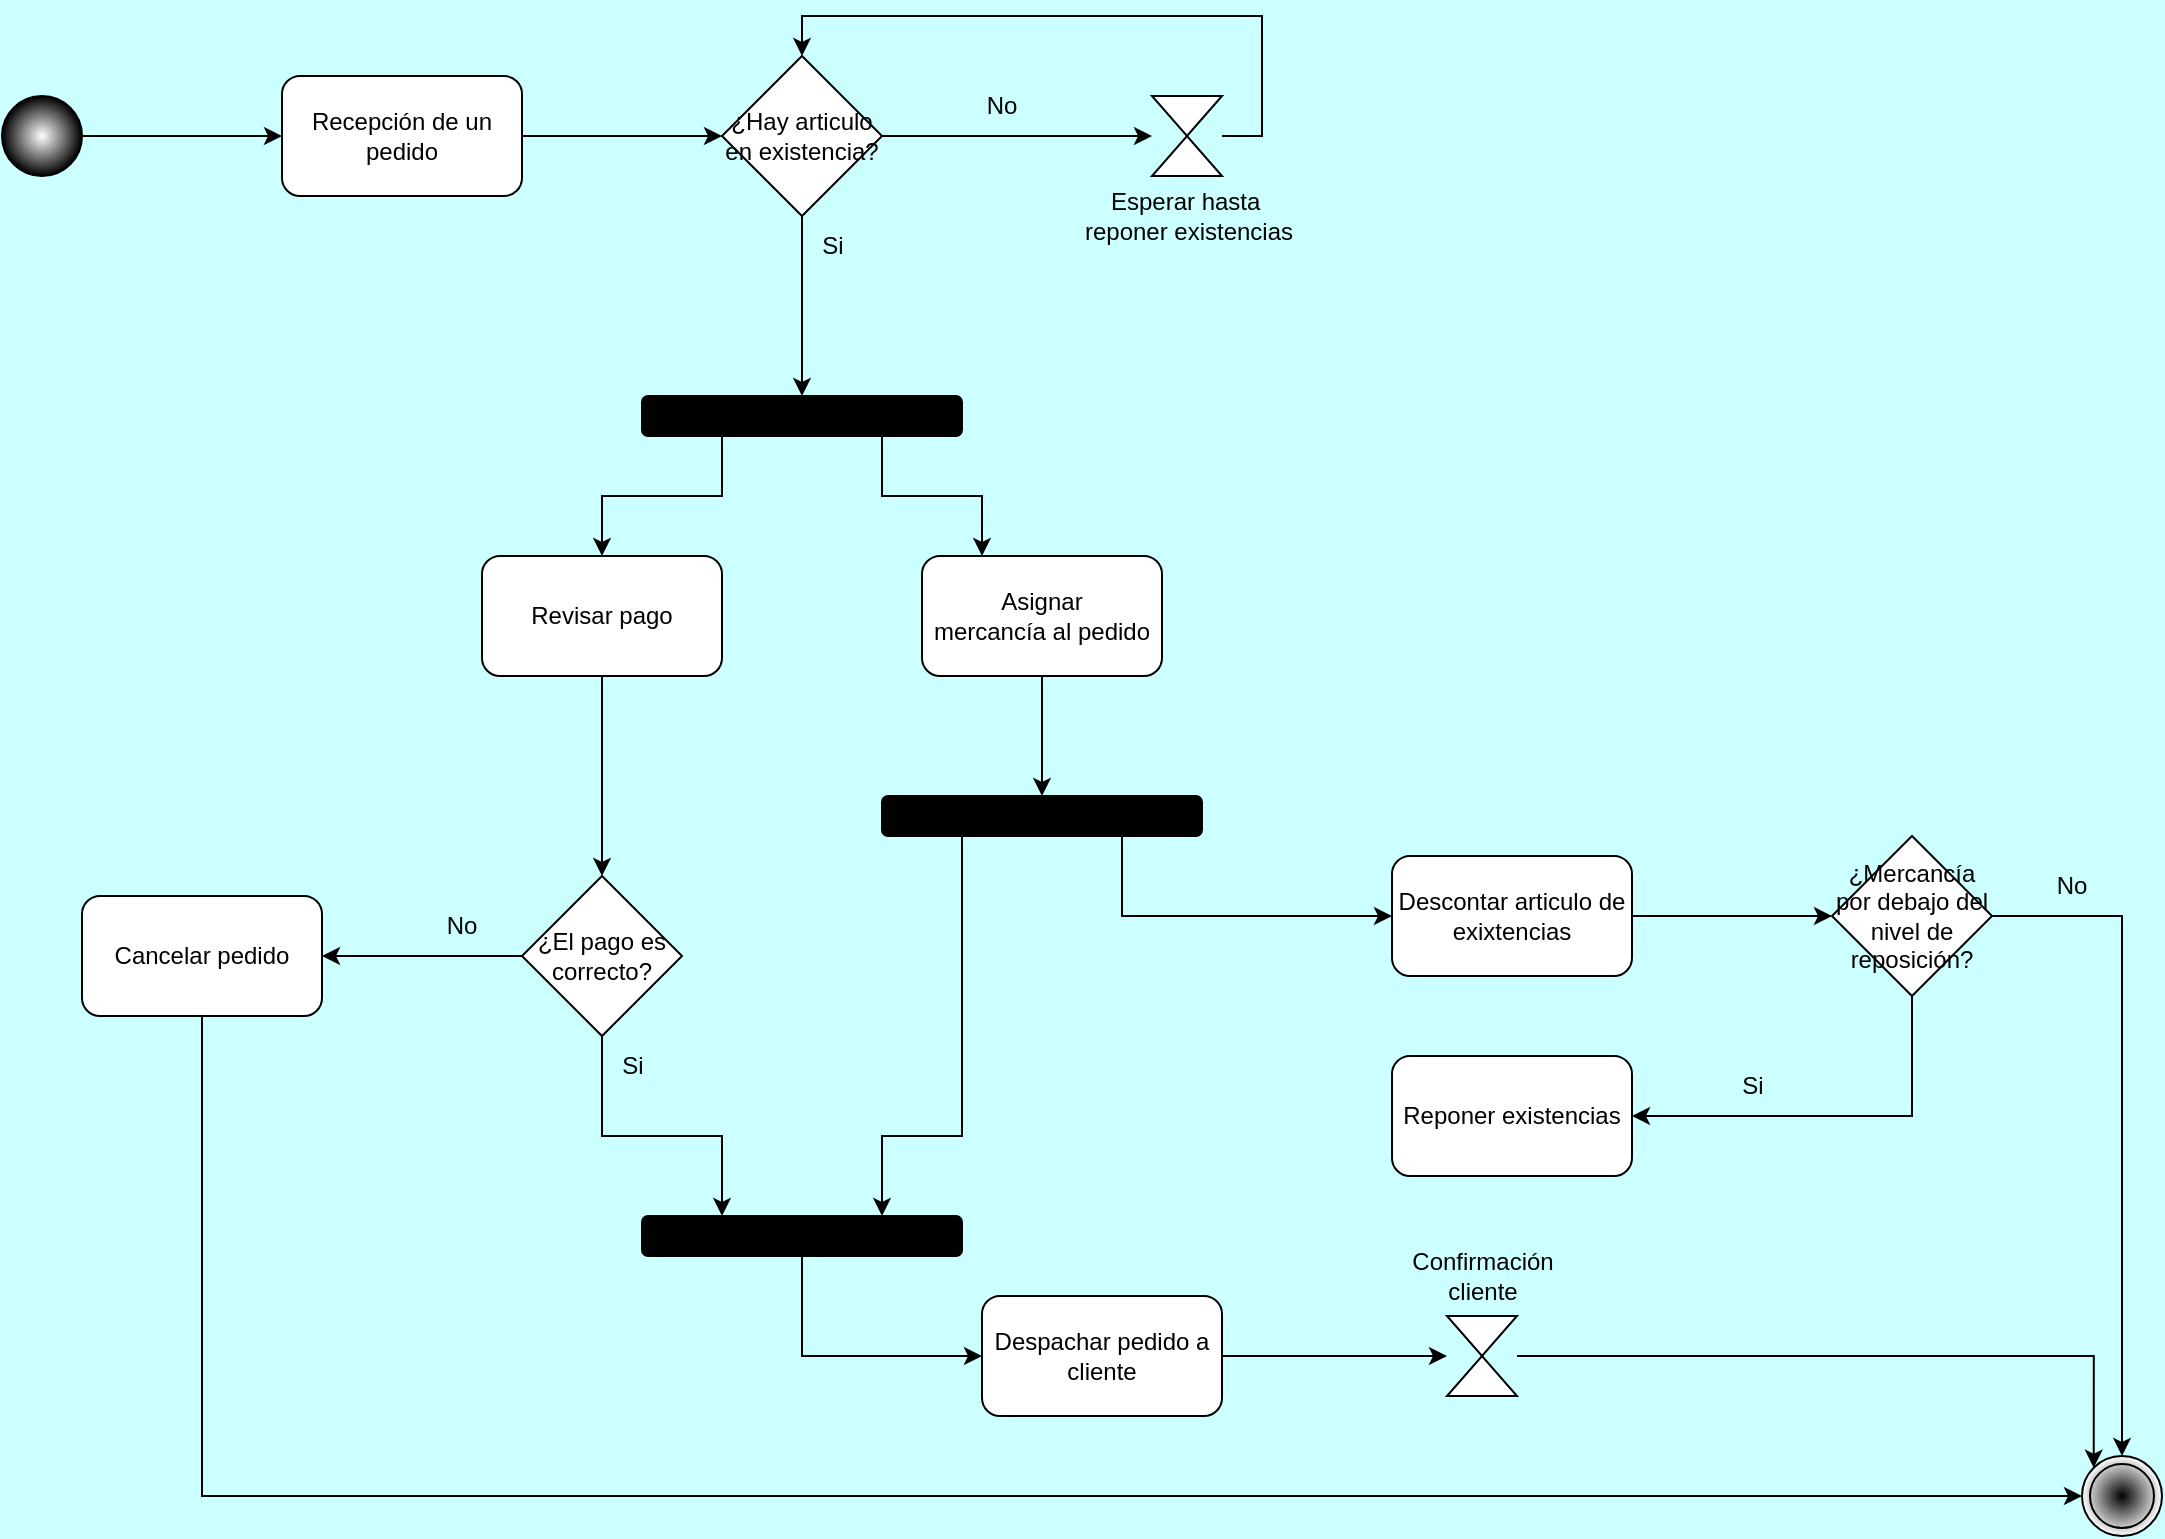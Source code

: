 <mxfile version="23.1.5" type="device">
  <diagram name="Página-1" id="Rganr19uKsDzd_jjGSZs">
    <mxGraphModel dx="1748" dy="882" grid="1" gridSize="10" guides="1" tooltips="1" connect="1" arrows="1" fold="1" page="1" pageScale="1" pageWidth="1169" pageHeight="827" background="#CCFFFF" math="0" shadow="0">
      <root>
        <mxCell id="0" />
        <mxCell id="1" parent="0" />
        <mxCell id="QX81qQhRw1458ZvsiOfz-3" style="edgeStyle=orthogonalEdgeStyle;rounded=0;orthogonalLoop=1;jettySize=auto;html=1;exitX=1;exitY=0.5;exitDx=0;exitDy=0;entryX=0;entryY=0.5;entryDx=0;entryDy=0;" parent="1" source="KhnNNgycjfnA8WjDQx8Y-1" target="QX81qQhRw1458ZvsiOfz-2" edge="1">
          <mxGeometry relative="1" as="geometry" />
        </mxCell>
        <mxCell id="KhnNNgycjfnA8WjDQx8Y-1" value="Recepción de un pedido" style="rounded=1;whiteSpace=wrap;html=1;" parent="1" vertex="1">
          <mxGeometry x="180" y="70" width="120" height="60" as="geometry" />
        </mxCell>
        <mxCell id="QX81qQhRw1458ZvsiOfz-1" style="edgeStyle=orthogonalEdgeStyle;rounded=0;orthogonalLoop=1;jettySize=auto;html=1;exitX=1;exitY=0.5;exitDx=0;exitDy=0;" parent="1" source="KhnNNgycjfnA8WjDQx8Y-6" target="KhnNNgycjfnA8WjDQx8Y-1" edge="1">
          <mxGeometry relative="1" as="geometry" />
        </mxCell>
        <mxCell id="KhnNNgycjfnA8WjDQx8Y-6" value="" style="ellipse;whiteSpace=wrap;html=1;aspect=fixed;fillColor=#FFFFFF;fillStyle=auto;gradientColor=#000000;gradientDirection=radial;" parent="1" vertex="1">
          <mxGeometry x="40" y="80" width="40" height="40" as="geometry" />
        </mxCell>
        <mxCell id="KhnNNgycjfnA8WjDQx8Y-18" value="" style="ellipse;shape=doubleEllipse;whiteSpace=wrap;html=1;aspect=fixed;gradientColor=#FFFFFF;gradientDirection=radial;fillColor=#000000;" parent="1" vertex="1">
          <mxGeometry x="1080" y="760" width="40" height="40" as="geometry" />
        </mxCell>
        <mxCell id="QX81qQhRw1458ZvsiOfz-5" style="edgeStyle=orthogonalEdgeStyle;rounded=0;orthogonalLoop=1;jettySize=auto;html=1;exitX=1;exitY=0.5;exitDx=0;exitDy=0;entryX=0;entryY=0.5;entryDx=0;entryDy=0;" parent="1" source="QX81qQhRw1458ZvsiOfz-2" target="XnXJ5lfZnCBf8vDo_u50-1" edge="1">
          <mxGeometry relative="1" as="geometry">
            <mxPoint x="600" y="100" as="targetPoint" />
          </mxGeometry>
        </mxCell>
        <mxCell id="QX81qQhRw1458ZvsiOfz-2" value="¿Hay articulo en existencia?" style="rhombus;whiteSpace=wrap;html=1;" parent="1" vertex="1">
          <mxGeometry x="400" y="60" width="80" height="80" as="geometry" />
        </mxCell>
        <mxCell id="XnXJ5lfZnCBf8vDo_u50-6" style="edgeStyle=orthogonalEdgeStyle;rounded=0;orthogonalLoop=1;jettySize=auto;html=1;exitX=0.5;exitY=1;exitDx=0;exitDy=0;" edge="1" parent="1" source="QX81qQhRw1458ZvsiOfz-6" target="XnXJ5lfZnCBf8vDo_u50-5">
          <mxGeometry relative="1" as="geometry" />
        </mxCell>
        <mxCell id="QX81qQhRw1458ZvsiOfz-6" value="&lt;div&gt;Asignar &lt;br&gt;&lt;/div&gt;&lt;div&gt;mercancía al pedido&lt;/div&gt;" style="rounded=1;whiteSpace=wrap;html=1;" parent="1" vertex="1">
          <mxGeometry x="500" y="310" width="120" height="60" as="geometry" />
        </mxCell>
        <mxCell id="QX81qQhRw1458ZvsiOfz-8" value="No" style="text;html=1;strokeColor=none;fillColor=none;align=center;verticalAlign=middle;whiteSpace=wrap;rounded=0;" parent="1" vertex="1">
          <mxGeometry x="510" y="70" width="60" height="30" as="geometry" />
        </mxCell>
        <mxCell id="QX81qQhRw1458ZvsiOfz-9" value="Si" style="text;html=1;align=center;verticalAlign=middle;resizable=0;points=[];autosize=1;strokeColor=none;fillColor=none;" parent="1" vertex="1">
          <mxGeometry x="440" y="140" width="30" height="30" as="geometry" />
        </mxCell>
        <mxCell id="QX81qQhRw1458ZvsiOfz-15" style="edgeStyle=orthogonalEdgeStyle;rounded=0;orthogonalLoop=1;jettySize=auto;html=1;exitX=1;exitY=0.5;exitDx=0;exitDy=0;entryX=0;entryY=0.5;entryDx=0;entryDy=0;" parent="1" source="QX81qQhRw1458ZvsiOfz-10" target="QX81qQhRw1458ZvsiOfz-14" edge="1">
          <mxGeometry relative="1" as="geometry" />
        </mxCell>
        <mxCell id="QX81qQhRw1458ZvsiOfz-10" value="Descontar articulo de exixtencias" style="rounded=1;whiteSpace=wrap;html=1;" parent="1" vertex="1">
          <mxGeometry x="735" y="460" width="120" height="60" as="geometry" />
        </mxCell>
        <mxCell id="QX81qQhRw1458ZvsiOfz-24" style="edgeStyle=orthogonalEdgeStyle;rounded=0;orthogonalLoop=1;jettySize=auto;html=1;exitX=0.5;exitY=1;exitDx=0;exitDy=0;entryX=1;entryY=0.5;entryDx=0;entryDy=0;" parent="1" source="QX81qQhRw1458ZvsiOfz-14" target="QX81qQhRw1458ZvsiOfz-23" edge="1">
          <mxGeometry relative="1" as="geometry" />
        </mxCell>
        <mxCell id="QX81qQhRw1458ZvsiOfz-26" style="edgeStyle=orthogonalEdgeStyle;rounded=0;orthogonalLoop=1;jettySize=auto;html=1;exitX=1;exitY=0.5;exitDx=0;exitDy=0;entryX=0.5;entryY=0;entryDx=0;entryDy=0;" parent="1" source="QX81qQhRw1458ZvsiOfz-14" target="KhnNNgycjfnA8WjDQx8Y-18" edge="1">
          <mxGeometry relative="1" as="geometry">
            <mxPoint x="1100" y="750" as="targetPoint" />
          </mxGeometry>
        </mxCell>
        <mxCell id="QX81qQhRw1458ZvsiOfz-14" value="¿Mercancía por debajo del nivel de reposición?" style="rhombus;whiteSpace=wrap;html=1;" parent="1" vertex="1">
          <mxGeometry x="955" y="450" width="80" height="80" as="geometry" />
        </mxCell>
        <mxCell id="QX81qQhRw1458ZvsiOfz-23" value="Reponer existencias" style="rounded=1;whiteSpace=wrap;html=1;" parent="1" vertex="1">
          <mxGeometry x="735" y="560" width="120" height="60" as="geometry" />
        </mxCell>
        <mxCell id="QX81qQhRw1458ZvsiOfz-25" value="Si" style="text;html=1;align=center;verticalAlign=middle;resizable=0;points=[];autosize=1;strokeColor=none;fillColor=none;" parent="1" vertex="1">
          <mxGeometry x="900" y="560" width="30" height="30" as="geometry" />
        </mxCell>
        <mxCell id="QX81qQhRw1458ZvsiOfz-27" value="No" style="text;html=1;strokeColor=none;fillColor=none;align=center;verticalAlign=middle;whiteSpace=wrap;rounded=0;" parent="1" vertex="1">
          <mxGeometry x="1045" y="460" width="60" height="30" as="geometry" />
        </mxCell>
        <mxCell id="QX81qQhRw1458ZvsiOfz-31" style="edgeStyle=orthogonalEdgeStyle;rounded=0;orthogonalLoop=1;jettySize=auto;html=1;exitX=0.75;exitY=1;exitDx=0;exitDy=0;entryX=0.25;entryY=0;entryDx=0;entryDy=0;" parent="1" source="QX81qQhRw1458ZvsiOfz-28" target="QX81qQhRw1458ZvsiOfz-6" edge="1">
          <mxGeometry relative="1" as="geometry" />
        </mxCell>
        <mxCell id="QX81qQhRw1458ZvsiOfz-33" style="edgeStyle=orthogonalEdgeStyle;rounded=0;orthogonalLoop=1;jettySize=auto;html=1;exitX=0.25;exitY=1;exitDx=0;exitDy=0;" parent="1" source="QX81qQhRw1458ZvsiOfz-28" target="QX81qQhRw1458ZvsiOfz-32" edge="1">
          <mxGeometry relative="1" as="geometry" />
        </mxCell>
        <mxCell id="QX81qQhRw1458ZvsiOfz-28" value="" style="rounded=1;whiteSpace=wrap;html=1;fillColor=#000000;" parent="1" vertex="1">
          <mxGeometry x="360" y="230" width="160" height="20" as="geometry" />
        </mxCell>
        <mxCell id="QX81qQhRw1458ZvsiOfz-30" style="edgeStyle=orthogonalEdgeStyle;rounded=0;orthogonalLoop=1;jettySize=auto;html=1;exitX=0.5;exitY=1;exitDx=0;exitDy=0;entryX=0.5;entryY=0;entryDx=0;entryDy=0;" parent="1" source="QX81qQhRw1458ZvsiOfz-2" target="QX81qQhRw1458ZvsiOfz-28" edge="1">
          <mxGeometry relative="1" as="geometry" />
        </mxCell>
        <mxCell id="QX81qQhRw1458ZvsiOfz-32" value="Revisar pago" style="rounded=1;whiteSpace=wrap;html=1;" parent="1" vertex="1">
          <mxGeometry x="280" y="310" width="120" height="60" as="geometry" />
        </mxCell>
        <mxCell id="QX81qQhRw1458ZvsiOfz-38" style="edgeStyle=orthogonalEdgeStyle;rounded=0;orthogonalLoop=1;jettySize=auto;html=1;exitX=0;exitY=0.5;exitDx=0;exitDy=0;entryX=1;entryY=0.5;entryDx=0;entryDy=0;" parent="1" source="QX81qQhRw1458ZvsiOfz-34" target="QX81qQhRw1458ZvsiOfz-37" edge="1">
          <mxGeometry relative="1" as="geometry" />
        </mxCell>
        <mxCell id="QX81qQhRw1458ZvsiOfz-42" style="edgeStyle=orthogonalEdgeStyle;rounded=0;orthogonalLoop=1;jettySize=auto;html=1;exitX=0.5;exitY=1;exitDx=0;exitDy=0;entryX=0.25;entryY=0;entryDx=0;entryDy=0;" parent="1" source="QX81qQhRw1458ZvsiOfz-34" target="QX81qQhRw1458ZvsiOfz-41" edge="1">
          <mxGeometry relative="1" as="geometry">
            <Array as="points">
              <mxPoint x="340" y="600" />
              <mxPoint x="400" y="600" />
            </Array>
          </mxGeometry>
        </mxCell>
        <mxCell id="QX81qQhRw1458ZvsiOfz-34" value="¿El pago es correcto?" style="rhombus;whiteSpace=wrap;html=1;" parent="1" vertex="1">
          <mxGeometry x="300" y="470" width="80" height="80" as="geometry" />
        </mxCell>
        <mxCell id="QX81qQhRw1458ZvsiOfz-36" style="edgeStyle=orthogonalEdgeStyle;rounded=0;orthogonalLoop=1;jettySize=auto;html=1;exitX=0.5;exitY=1;exitDx=0;exitDy=0;entryX=0.5;entryY=0;entryDx=0;entryDy=0;" parent="1" source="QX81qQhRw1458ZvsiOfz-32" target="QX81qQhRw1458ZvsiOfz-34" edge="1">
          <mxGeometry relative="1" as="geometry">
            <mxPoint x="350" y="450" as="targetPoint" />
          </mxGeometry>
        </mxCell>
        <mxCell id="QX81qQhRw1458ZvsiOfz-40" style="edgeStyle=orthogonalEdgeStyle;rounded=0;orthogonalLoop=1;jettySize=auto;html=1;exitX=0.5;exitY=1;exitDx=0;exitDy=0;entryX=0;entryY=0.5;entryDx=0;entryDy=0;" parent="1" source="QX81qQhRw1458ZvsiOfz-37" target="KhnNNgycjfnA8WjDQx8Y-18" edge="1">
          <mxGeometry relative="1" as="geometry" />
        </mxCell>
        <mxCell id="QX81qQhRw1458ZvsiOfz-37" value="Cancelar pedido" style="rounded=1;whiteSpace=wrap;html=1;" parent="1" vertex="1">
          <mxGeometry x="80" y="480" width="120" height="60" as="geometry" />
        </mxCell>
        <mxCell id="QX81qQhRw1458ZvsiOfz-39" value="No" style="text;html=1;strokeColor=none;fillColor=none;align=center;verticalAlign=middle;whiteSpace=wrap;rounded=0;" parent="1" vertex="1">
          <mxGeometry x="240" y="480" width="60" height="30" as="geometry" />
        </mxCell>
        <mxCell id="QX81qQhRw1458ZvsiOfz-49" style="edgeStyle=orthogonalEdgeStyle;rounded=0;orthogonalLoop=1;jettySize=auto;html=1;exitX=0.5;exitY=1;exitDx=0;exitDy=0;entryX=0;entryY=0.5;entryDx=0;entryDy=0;" parent="1" source="QX81qQhRw1458ZvsiOfz-41" target="QX81qQhRw1458ZvsiOfz-48" edge="1">
          <mxGeometry relative="1" as="geometry" />
        </mxCell>
        <mxCell id="QX81qQhRw1458ZvsiOfz-41" value="" style="rounded=1;whiteSpace=wrap;html=1;fillColor=#000000;" parent="1" vertex="1">
          <mxGeometry x="360" y="640" width="160" height="20" as="geometry" />
        </mxCell>
        <mxCell id="QX81qQhRw1458ZvsiOfz-45" value="Si" style="text;html=1;align=center;verticalAlign=middle;resizable=0;points=[];autosize=1;strokeColor=none;fillColor=none;" parent="1" vertex="1">
          <mxGeometry x="340" y="550" width="30" height="30" as="geometry" />
        </mxCell>
        <mxCell id="QX81qQhRw1458ZvsiOfz-51" style="edgeStyle=orthogonalEdgeStyle;rounded=0;orthogonalLoop=1;jettySize=auto;html=1;exitX=1;exitY=0.5;exitDx=0;exitDy=0;entryX=0;entryY=0.5;entryDx=0;entryDy=0;" parent="1" source="QX81qQhRw1458ZvsiOfz-48" target="QX81qQhRw1458ZvsiOfz-50" edge="1">
          <mxGeometry relative="1" as="geometry" />
        </mxCell>
        <mxCell id="QX81qQhRw1458ZvsiOfz-48" value="&lt;div&gt;Despachar pedido a cliente&lt;/div&gt;" style="rounded=1;whiteSpace=wrap;html=1;" parent="1" vertex="1">
          <mxGeometry x="530" y="680" width="120" height="60" as="geometry" />
        </mxCell>
        <mxCell id="QX81qQhRw1458ZvsiOfz-53" style="edgeStyle=orthogonalEdgeStyle;rounded=0;orthogonalLoop=1;jettySize=auto;html=1;exitX=1;exitY=0.5;exitDx=0;exitDy=0;entryX=0;entryY=0;entryDx=0;entryDy=0;" parent="1" source="QX81qQhRw1458ZvsiOfz-50" target="KhnNNgycjfnA8WjDQx8Y-18" edge="1">
          <mxGeometry relative="1" as="geometry" />
        </mxCell>
        <mxCell id="QX81qQhRw1458ZvsiOfz-50" value="" style="shape=collate;whiteSpace=wrap;html=1;" parent="1" vertex="1">
          <mxGeometry x="762.5" y="690" width="35" height="40" as="geometry" />
        </mxCell>
        <mxCell id="QX81qQhRw1458ZvsiOfz-52" value="&lt;div&gt;Confirmación&lt;/div&gt;&lt;div&gt;cliente&lt;/div&gt;" style="text;html=1;align=center;verticalAlign=middle;resizable=0;points=[];autosize=1;strokeColor=none;fillColor=none;" parent="1" vertex="1">
          <mxGeometry x="735" y="650" width="90" height="40" as="geometry" />
        </mxCell>
        <mxCell id="XnXJ5lfZnCBf8vDo_u50-2" style="edgeStyle=orthogonalEdgeStyle;rounded=0;orthogonalLoop=1;jettySize=auto;html=1;exitX=1;exitY=0.5;exitDx=0;exitDy=0;entryX=0.5;entryY=0;entryDx=0;entryDy=0;" edge="1" parent="1" source="XnXJ5lfZnCBf8vDo_u50-1" target="QX81qQhRw1458ZvsiOfz-2">
          <mxGeometry relative="1" as="geometry">
            <Array as="points">
              <mxPoint x="670" y="100" />
              <mxPoint x="670" y="40" />
              <mxPoint x="440" y="40" />
            </Array>
          </mxGeometry>
        </mxCell>
        <mxCell id="XnXJ5lfZnCBf8vDo_u50-1" value="" style="shape=collate;whiteSpace=wrap;html=1;" vertex="1" parent="1">
          <mxGeometry x="615" y="80" width="35" height="40" as="geometry" />
        </mxCell>
        <mxCell id="XnXJ5lfZnCBf8vDo_u50-3" value="&lt;div&gt;Esperar hasta&amp;nbsp;&lt;/div&gt;&lt;div&gt;reponer existencias&lt;/div&gt;" style="text;html=1;align=center;verticalAlign=middle;resizable=0;points=[];autosize=1;strokeColor=none;fillColor=none;" vertex="1" parent="1">
          <mxGeometry x="567.5" y="120" width="130" height="40" as="geometry" />
        </mxCell>
        <mxCell id="XnXJ5lfZnCBf8vDo_u50-7" style="edgeStyle=orthogonalEdgeStyle;rounded=0;orthogonalLoop=1;jettySize=auto;html=1;exitX=0.25;exitY=1;exitDx=0;exitDy=0;entryX=0.75;entryY=0;entryDx=0;entryDy=0;" edge="1" parent="1" source="XnXJ5lfZnCBf8vDo_u50-5" target="QX81qQhRw1458ZvsiOfz-41">
          <mxGeometry relative="1" as="geometry">
            <Array as="points">
              <mxPoint x="520" y="600" />
              <mxPoint x="480" y="600" />
            </Array>
          </mxGeometry>
        </mxCell>
        <mxCell id="XnXJ5lfZnCBf8vDo_u50-8" style="edgeStyle=orthogonalEdgeStyle;rounded=0;orthogonalLoop=1;jettySize=auto;html=1;exitX=0.75;exitY=1;exitDx=0;exitDy=0;entryX=0;entryY=0.5;entryDx=0;entryDy=0;" edge="1" parent="1" source="XnXJ5lfZnCBf8vDo_u50-5" target="QX81qQhRw1458ZvsiOfz-10">
          <mxGeometry relative="1" as="geometry" />
        </mxCell>
        <mxCell id="XnXJ5lfZnCBf8vDo_u50-5" value="" style="rounded=1;whiteSpace=wrap;html=1;fillColor=#000000;" vertex="1" parent="1">
          <mxGeometry x="480" y="430" width="160" height="20" as="geometry" />
        </mxCell>
      </root>
    </mxGraphModel>
  </diagram>
</mxfile>
